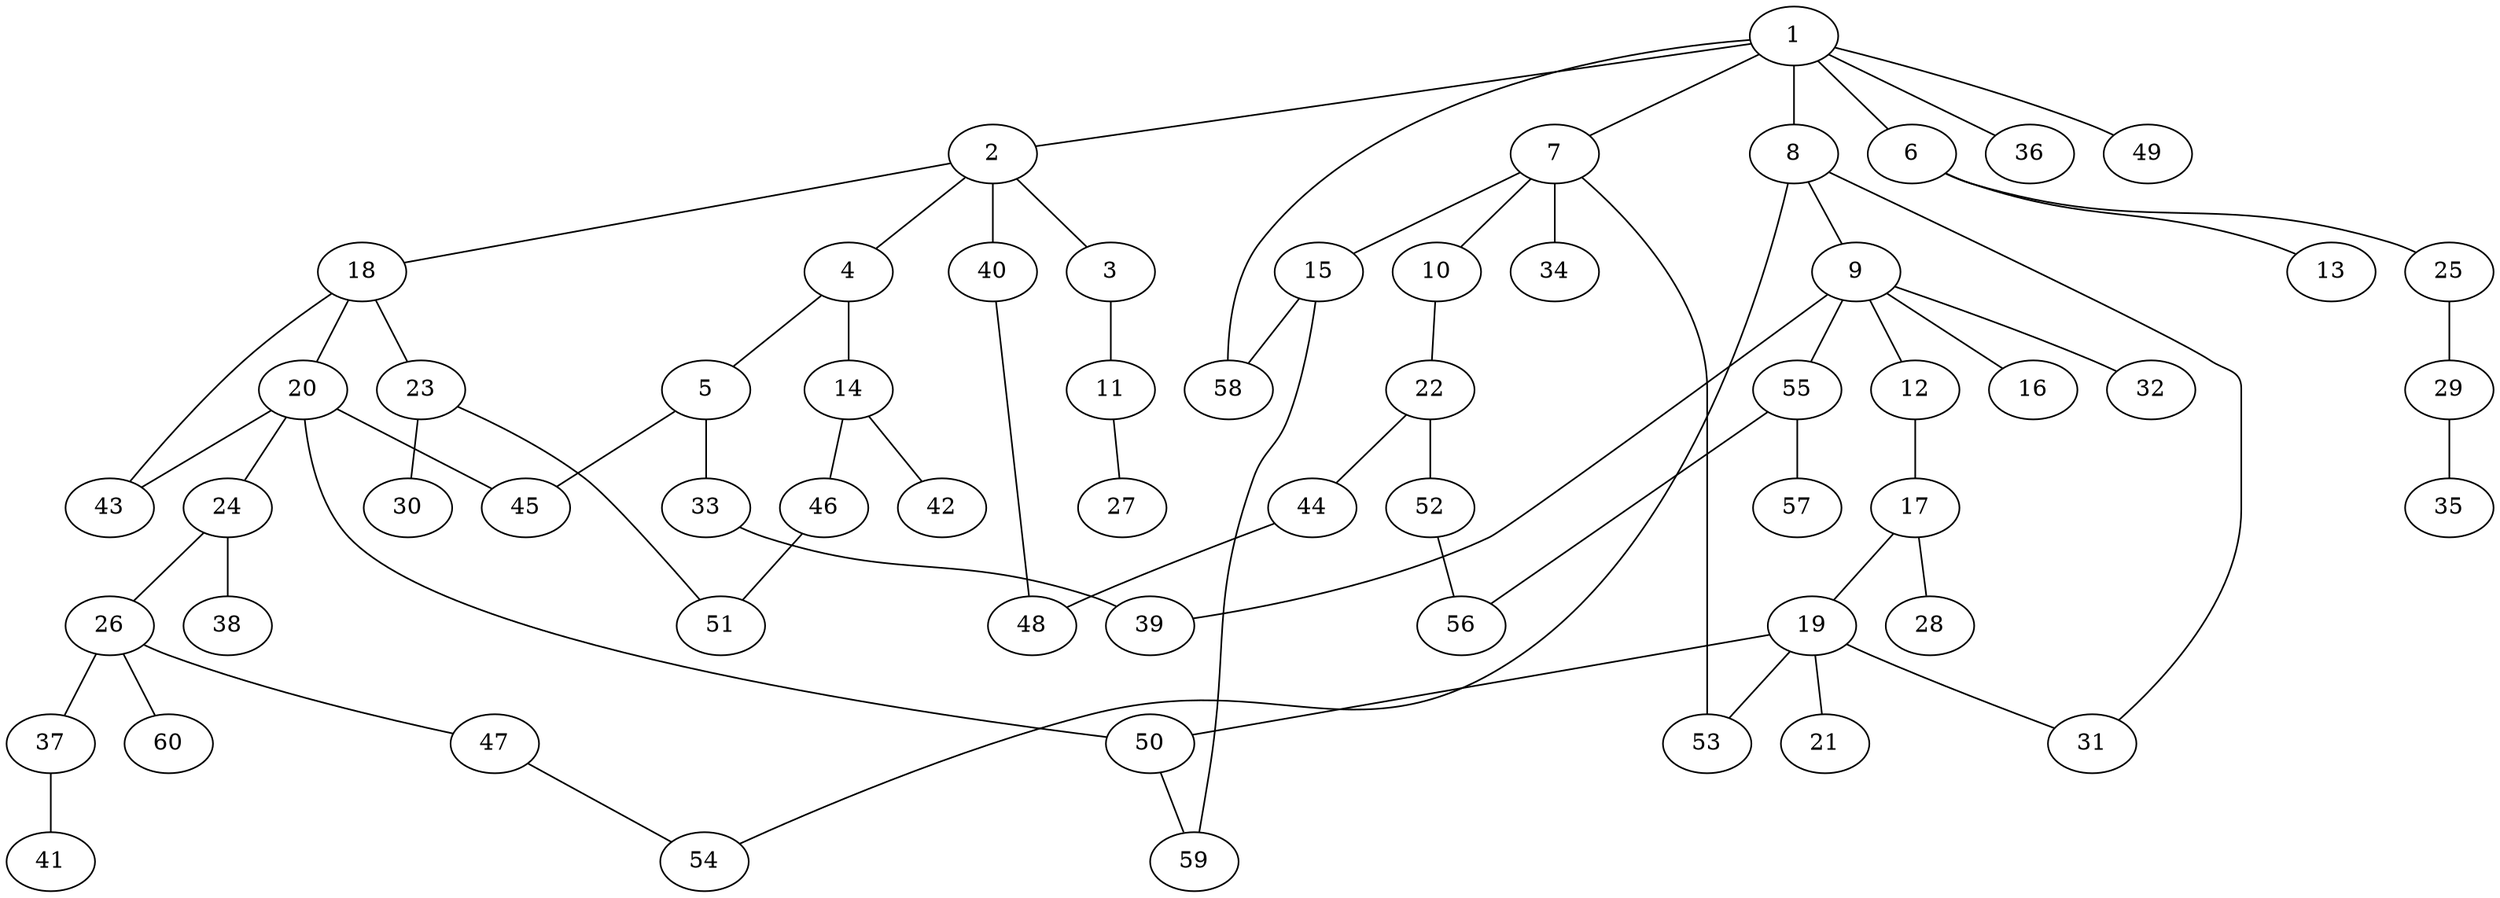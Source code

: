 graph graphname {1--2
1--6
1--7
1--8
1--36
1--49
1--58
2--3
2--4
2--18
2--40
3--11
4--5
4--14
5--33
5--45
6--13
6--25
7--10
7--15
7--34
7--53
8--9
8--31
8--54
9--12
9--16
9--32
9--39
9--55
10--22
11--27
12--17
14--42
14--46
15--58
15--59
17--19
17--28
18--20
18--23
18--43
19--21
19--31
19--50
19--53
20--24
20--43
20--45
20--50
22--44
22--52
23--30
23--51
24--26
24--38
25--29
26--37
26--47
26--60
29--35
33--39
37--41
40--48
44--48
46--51
47--54
50--59
52--56
55--56
55--57
}
